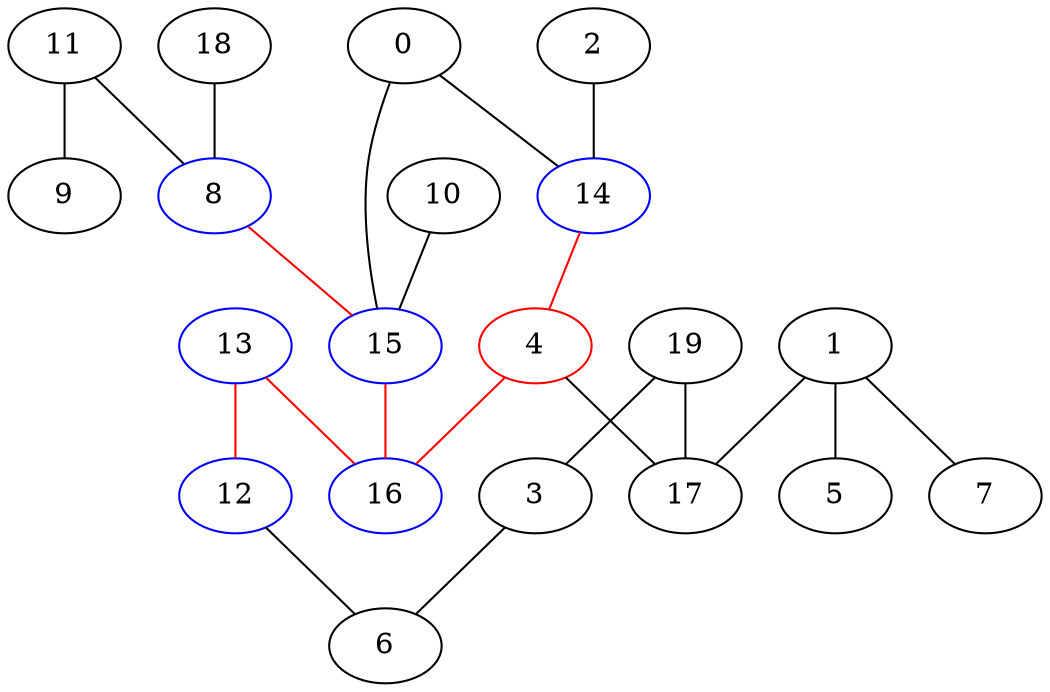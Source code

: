 graph {
	11
	10
	13 [color=blue]
	12 [color=blue]
	15 [color=blue]
	14 [color=blue]
	17
	16 [color=blue]
	19
	18
	1
	0
	3
	2
	5
	4 [color=red]
	7
	6
	9
	8 [color=blue]
	1 -- 7
	8 -- 15 [color=red]
	18 -- 8
	11 -- 9
	11 -- 8
	19 -- 3
	1 -- 5
	10 -- 15
	14 -- 4 [color=red]
	3 -- 6
	1 -- 17
	4 -- 16 [color=red]
	12 -- 6
	13 -- 12 [color=red]
	15 -- 16 [color=red]
	19 -- 17
	4 -- 17
	0 -- 14
	0 -- 15
	2 -- 14
	13 -- 16 [color=red]
}
